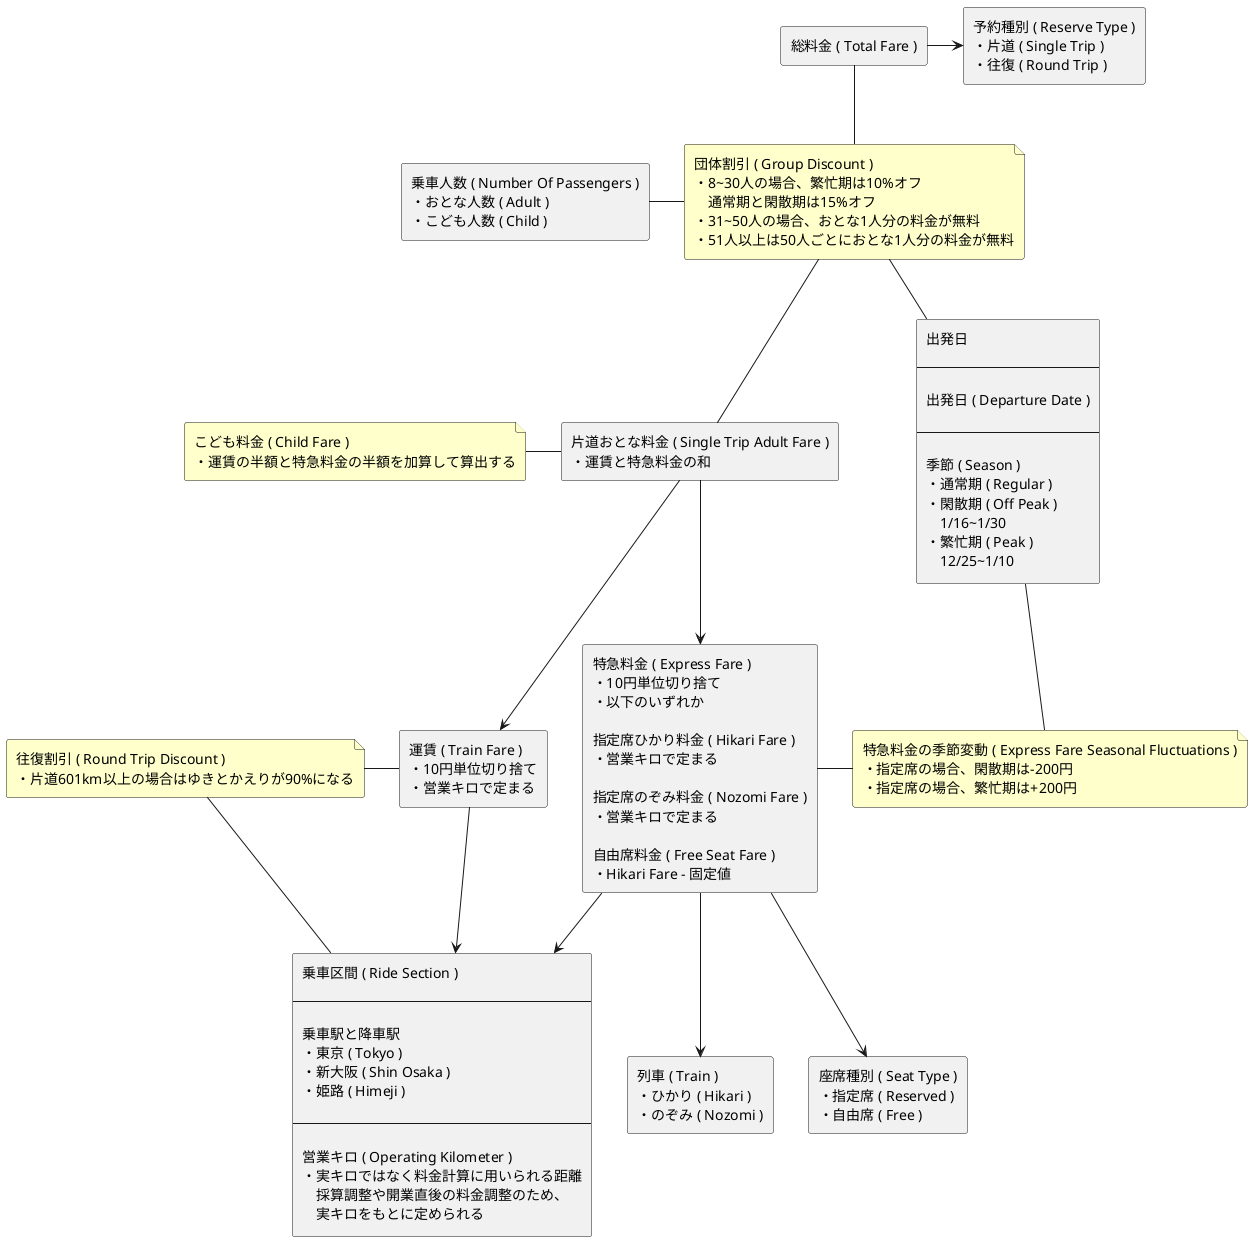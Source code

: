 @startuml

rectangle "乗車区間 ( Ride Section )\n\n--\n\n乗車駅と降車駅\n・東京 ( Tokyo )\n・新大阪 ( Shin Osaka )\n・姫路 ( Himeji )\n\n--\n\n営業キロ ( Operating Kilometer )\n・実キロではなく料金計算に用いられる距離\n　採算調整や開業直後の料金調整のため、\n　実キロをもとに定められる" as ride_section

rectangle "列車 ( Train )\n・ひかり ( Hikari )\n・のぞみ ( Nozomi )" as train

rectangle "座席種別 ( Seat Type )\n・指定席 ( Reserved )\n・自由席 ( Free )" as seat_type

rectangle "出発日\n\n--\n\n出発日 ( Departure Date )\n\n--\n\n季節 ( Season )\n・通常期 ( Regular )\n・閑散期 ( Off Peak )\n　1/16~1/30\n・繁忙期 ( Peak )\n　12/25~1/10" as departure_date

rectangle "予約種別 ( Reserve Type )\n・片道 ( Single Trip )\n・往復 ( Round Trip )" as reserve_type

rectangle "乗車人数 ( Number Of Passengers )\n・おとな人数 ( Adult )\n・こども人数 ( Child )" as number_of_passengers

rectangle "総料金 ( Total Fare )" as total_fare
rectangle "片道おとな料金 ( Single Trip Adult Fare )\n・運賃と特急料金の和" as single_trip_adult_fare
rectangle "運賃 ( Train Fare )\n・10円単位切り捨て\n・営業キロで定まる" as train_fare
rectangle "特急料金 ( Express Fare )\n・10円単位切り捨て\n・以下のいずれか\n\n指定席ひかり料金 ( Hikari Fare )\n・営業キロで定まる\n\n指定席のぞみ料金 ( Nozomi Fare )\n・営業キロで定まる\n\n自由席料金 ( Free Seat Fare )\n・Hikari Fare - 固定値" as express_fare

single_trip_adult_fare -d-> train_fare
single_trip_adult_fare -d-> express_fare

file "こども料金 ( Child Fare )\n・運賃の半額と特急料金の半額を加算して算出する" as child_fare #ffffcc

child_fare -r- single_trip_adult_fare

file "特急料金の季節変動 ( Express Fare Seasonal Fluctuations )\n・指定席の場合、閑散期は-200円\n・指定席の場合、繁忙期は+200円" as express_fare_seasonal_fluctuations #ffffcc

train_fare --> ride_section
express_fare --> ride_section
express_fare --> train
express_fare --> seat_type
express_fare -r- express_fare_seasonal_fluctuations
express_fare_seasonal_fluctuations -u- departure_date

file "往復割引 ( Round Trip Discount )\n・片道601km以上の場合はゆきとかえりが90%になる" as round_trip_discount #ffffcc
file "団体割引 ( Group Discount )\n・8~30人の場合、繁忙期は10%オフ\n　通常期と閑散期は15%オフ\n・31~50人の場合、おとな1人分の料金が無料\n・51人以上は50人ごとにおとな1人分の料金が無料" as group_discount #ffffcc

train_fare -l- round_trip_discount
round_trip_discount -- ride_section

group_discount -l- number_of_passengers
group_discount -d- departure_date

total_fare -d- group_discount
group_discount -d- single_trip_adult_fare

total_fare -r-> reserve_type

@enduml